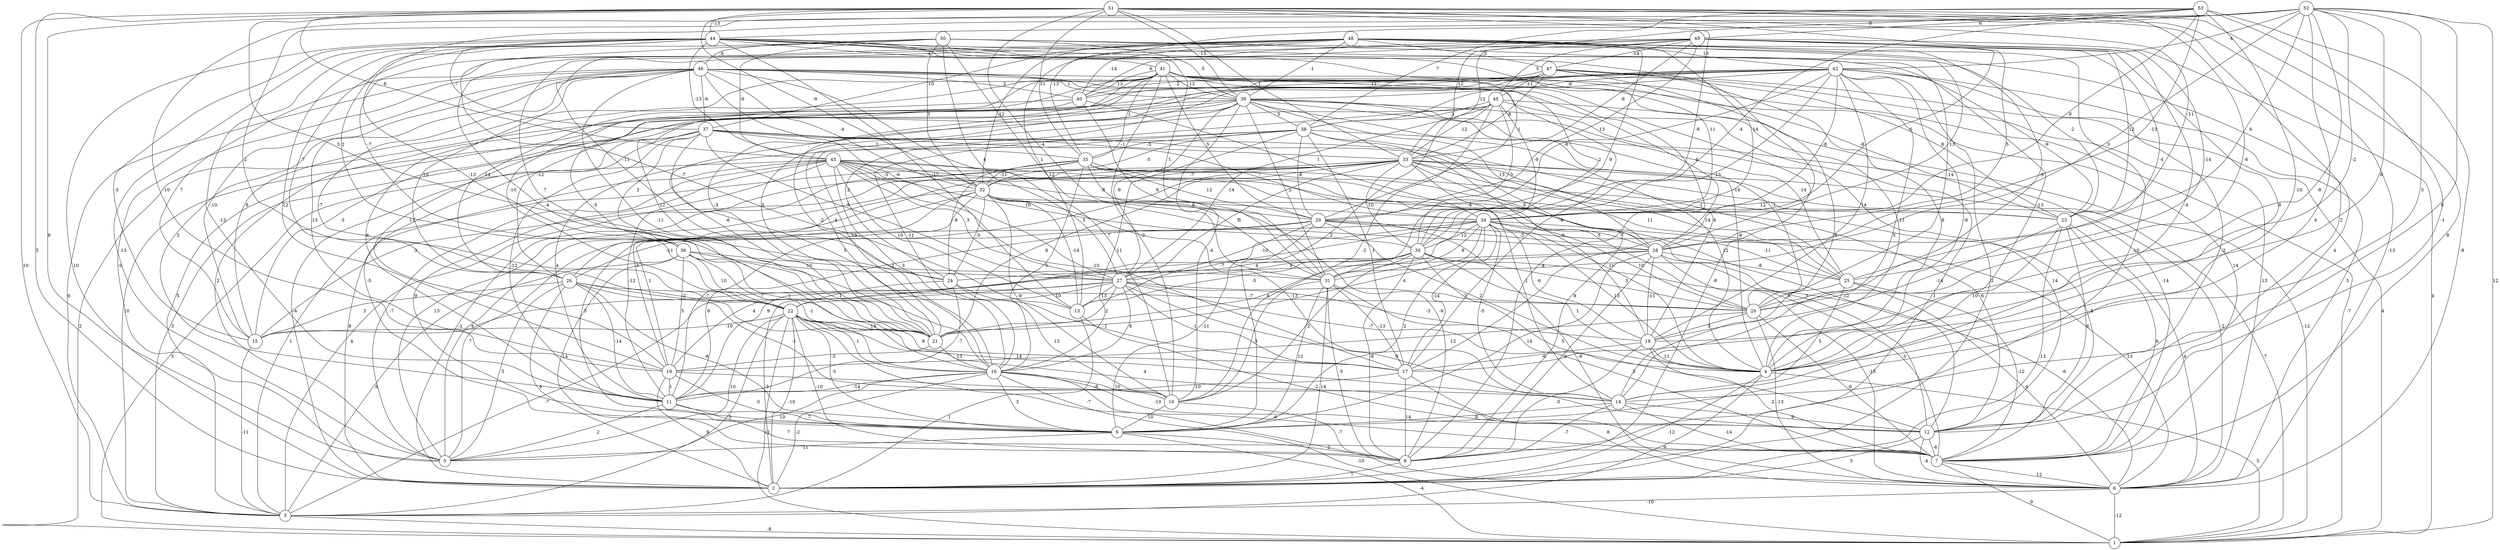 graph { 
	 fontname="Helvetica,Arial,sans-serif" 
	 node [shape = circle]; 
	 53 -- 4 [label = "-10"];
	 53 -- 6 [label = "-8"];
	 53 -- 12 [label = "-1"];
	 53 -- 19 [label = "-10"];
	 53 -- 28 [label = "-13"];
	 53 -- 30 [label = "-4"];
	 53 -- 33 [label = "12"];
	 53 -- 34 [label = "9"];
	 53 -- 38 [label = "7"];
	 53 -- 49 [label = "6"];
	 52 -- 1 [label = "12"];
	 52 -- 4 [label = "5"];
	 52 -- 9 [label = "4"];
	 52 -- 14 [label = "8"];
	 52 -- 17 [label = "-8"];
	 52 -- 18 [label = "6"];
	 52 -- 20 [label = "-2"];
	 52 -- 21 [label = "-13"];
	 52 -- 22 [label = "2"];
	 52 -- 28 [label = "6"];
	 52 -- 31 [label = "3"];
	 52 -- 35 [label = "-13"];
	 52 -- 42 [label = "-4"];
	 52 -- 44 [label = "8"];
	 51 -- 2 [label = "3"];
	 51 -- 3 [label = "10"];
	 51 -- 5 [label = "9"];
	 51 -- 6 [label = "-13"];
	 51 -- 7 [label = "8"];
	 51 -- 12 [label = "2"];
	 51 -- 14 [label = "-4"];
	 51 -- 20 [label = "-6"];
	 51 -- 23 [label = "-11"];
	 51 -- 24 [label = "5"];
	 51 -- 30 [label = "-8"];
	 51 -- 31 [label = "-4"];
	 51 -- 32 [label = "-9"];
	 51 -- 33 [label = "1"];
	 51 -- 35 [label = "11"];
	 51 -- 39 [label = "-13"];
	 51 -- 43 [label = "8"];
	 51 -- 44 [label = "-13"];
	 50 -- 7 [label = "4"];
	 50 -- 13 [label = "-7"];
	 50 -- 20 [label = "-14"];
	 50 -- 27 [label = "4"];
	 50 -- 31 [label = "1"];
	 50 -- 32 [label = "3"];
	 50 -- 36 [label = "2"];
	 50 -- 39 [label = "-5"];
	 50 -- 43 [label = "-8"];
	 50 -- 46 [label = "6"];
	 49 -- 1 [label = "4"];
	 49 -- 4 [label = "8"];
	 49 -- 9 [label = "2"];
	 49 -- 21 [label = "7"];
	 49 -- 23 [label = "12"];
	 49 -- 24 [label = "-11"];
	 49 -- 25 [label = "-14"];
	 49 -- 28 [label = "5"];
	 49 -- 29 [label = "13"];
	 49 -- 33 [label = "-8"];
	 49 -- 34 [label = "6"];
	 49 -- 40 [label = "6"];
	 49 -- 45 [label = "5"];
	 49 -- 47 [label = "-14"];
	 48 -- 8 [label = "-10"];
	 48 -- 13 [label = "12"];
	 48 -- 15 [label = "7"];
	 48 -- 16 [label = "-4"];
	 48 -- 20 [label = "-9"];
	 48 -- 25 [label = "-4"];
	 48 -- 28 [label = "13"];
	 48 -- 31 [label = "9"];
	 48 -- 32 [label = "-12"];
	 48 -- 34 [label = "14"];
	 48 -- 36 [label = "-7"];
	 48 -- 37 [label = "10"];
	 48 -- 39 [label = "-1"];
	 48 -- 40 [label = "-14"];
	 48 -- 42 [label = "13"];
	 48 -- 47 [label = "-3"];
	 47 -- 1 [label = "4"];
	 47 -- 4 [label = "8"];
	 47 -- 6 [label = "13"];
	 47 -- 14 [label = "4"];
	 47 -- 15 [label = "8"];
	 47 -- 21 [label = "-3"];
	 47 -- 23 [label = "8"];
	 47 -- 26 [label = "-12"];
	 47 -- 33 [label = "-8"];
	 47 -- 40 [label = "-2"];
	 47 -- 45 [label = "-11"];
	 46 -- 3 [label = "6"];
	 46 -- 5 [label = "-9"];
	 46 -- 7 [label = "14"];
	 46 -- 10 [label = "7"];
	 46 -- 11 [label = "3"];
	 46 -- 15 [label = "-10"];
	 46 -- 16 [label = "-11"];
	 46 -- 17 [label = "-4"];
	 46 -- 19 [label = "13"];
	 46 -- 21 [label = "-7"];
	 46 -- 26 [label = "10"];
	 46 -- 27 [label = "-6"];
	 46 -- 28 [label = "-6"];
	 46 -- 32 [label = "-4"];
	 46 -- 37 [label = "-6"];
	 46 -- 39 [label = "1"];
	 46 -- 40 [label = "-2"];
	 45 -- 1 [label = "-12"];
	 45 -- 2 [label = "1"];
	 45 -- 10 [label = "-2"];
	 45 -- 16 [label = "-11"];
	 45 -- 21 [label = "-4"];
	 45 -- 27 [label = "14"];
	 45 -- 30 [label = "-3"];
	 45 -- 33 [label = "12"];
	 45 -- 34 [label = "-9"];
	 45 -- 38 [label = "-3"];
	 44 -- 2 [label = "10"];
	 44 -- 4 [label = "-13"];
	 44 -- 5 [label = "-13"];
	 44 -- 11 [label = "-13"];
	 44 -- 13 [label = "-12"];
	 44 -- 15 [label = "-3"];
	 44 -- 17 [label = "12"];
	 44 -- 19 [label = "12"];
	 44 -- 23 [label = "-2"];
	 44 -- 26 [label = "7"];
	 44 -- 29 [label = "-1"];
	 44 -- 31 [label = "1"];
	 44 -- 34 [label = "11"];
	 44 -- 37 [label = "-7"];
	 44 -- 41 [label = "-4"];
	 44 -- 43 [label = "-13"];
	 43 -- 1 [label = "3"];
	 43 -- 2 [label = "8"];
	 43 -- 4 [label = "11"];
	 43 -- 5 [label = "-7"];
	 43 -- 9 [label = "9"];
	 43 -- 11 [label = "-12"];
	 43 -- 12 [label = "3"];
	 43 -- 13 [label = "10"];
	 43 -- 16 [label = "3"];
	 43 -- 17 [label = "-10"];
	 43 -- 20 [label = "5"];
	 43 -- 27 [label = "3"];
	 43 -- 30 [label = "10"];
	 43 -- 32 [label = "-5"];
	 43 -- 34 [label = "-8"];
	 42 -- 2 [label = "2"];
	 42 -- 3 [label = "5"];
	 42 -- 4 [label = "-6"];
	 42 -- 6 [label = "5"];
	 42 -- 12 [label = "-2"];
	 42 -- 14 [label = "5"];
	 42 -- 18 [label = "14"];
	 42 -- 19 [label = "11"];
	 42 -- 21 [label = "3"];
	 42 -- 23 [label = "-9"];
	 42 -- 29 [label = "-6"];
	 42 -- 31 [label = "13"];
	 42 -- 34 [label = "-8"];
	 42 -- 38 [label = "12"];
	 42 -- 39 [label = "-6"];
	 42 -- 40 [label = "11"];
	 41 -- 1 [label = "-7"];
	 41 -- 2 [label = "-8"];
	 41 -- 4 [label = "11"];
	 41 -- 8 [label = "-4"];
	 41 -- 10 [label = "-2"];
	 41 -- 11 [label = "6"];
	 41 -- 16 [label = "-2"];
	 41 -- 21 [label = "12"];
	 41 -- 22 [label = "-10"];
	 41 -- 23 [label = "-8"];
	 41 -- 26 [label = "14"];
	 41 -- 29 [label = "5"];
	 41 -- 30 [label = "2"];
	 41 -- 35 [label = "1"];
	 41 -- 39 [label = "13"];
	 41 -- 40 [label = "13"];
	 40 -- 5 [label = "2"];
	 40 -- 22 [label = "-5"];
	 40 -- 31 [label = "6"];
	 40 -- 34 [label = "1"];
	 39 -- 1 [label = "2"];
	 39 -- 3 [label = "10"];
	 39 -- 4 [label = "-8"];
	 39 -- 7 [label = "-14"];
	 39 -- 10 [label = "-4"];
	 39 -- 15 [label = "-3"];
	 39 -- 18 [label = "6"];
	 39 -- 20 [label = "-1"];
	 39 -- 21 [label = "-6"];
	 39 -- 24 [label = "2"];
	 39 -- 25 [label = "-14"];
	 39 -- 27 [label = "-9"];
	 39 -- 28 [label = "13"];
	 39 -- 31 [label = "2"];
	 39 -- 38 [label = "5"];
	 38 -- 8 [label = "8"];
	 38 -- 11 [label = "4"];
	 38 -- 12 [label = "14"];
	 38 -- 16 [label = "11"];
	 38 -- 17 [label = "1"];
	 38 -- 18 [label = "-6"];
	 38 -- 21 [label = "-13"];
	 38 -- 29 [label = "-8"];
	 38 -- 32 [label = "-5"];
	 38 -- 35 [label = "-5"];
	 37 -- 2 [label = "-4"];
	 37 -- 3 [label = "3"];
	 37 -- 4 [label = "12"];
	 37 -- 9 [label = "-5"];
	 37 -- 11 [label = "-12"];
	 37 -- 16 [label = "5"];
	 37 -- 25 [label = "-1"];
	 37 -- 27 [label = "5"];
	 37 -- 33 [label = "-1"];
	 37 -- 34 [label = "7"];
	 37 -- 35 [label = "2"];
	 37 -- 36 [label = "2"];
	 36 -- 3 [label = "8"];
	 36 -- 8 [label = "14"];
	 36 -- 16 [label = "-1"];
	 36 -- 19 [label = "5"];
	 36 -- 21 [label = "1"];
	 36 -- 22 [label = "10"];
	 36 -- 27 [label = "-10"];
	 36 -- 31 [label = "-1"];
	 35 -- 2 [label = "-2"];
	 35 -- 3 [label = "1"];
	 35 -- 7 [label = "-5"];
	 35 -- 8 [label = "-9"];
	 35 -- 12 [label = "-12"];
	 35 -- 16 [label = "5"];
	 35 -- 24 [label = "-8"];
	 35 -- 25 [label = "11"];
	 35 -- 29 [label = "12"];
	 35 -- 32 [label = "-11"];
	 34 -- 4 [label = "13"];
	 34 -- 5 [label = "7"];
	 34 -- 6 [label = "13"];
	 34 -- 9 [label = "2"];
	 34 -- 11 [label = "9"];
	 34 -- 13 [label = "-7"];
	 34 -- 14 [label = "-5"];
	 34 -- 17 [label = "-14"];
	 34 -- 18 [label = "-6"];
	 34 -- 20 [label = "10"];
	 34 -- 21 [label = "4"];
	 34 -- 28 [label = "-7"];
	 34 -- 30 [label = "12"];
	 34 -- 31 [label = "8"];
	 33 -- 1 [label = "7"];
	 33 -- 3 [label = "4"];
	 33 -- 5 [label = "13"];
	 33 -- 6 [label = "-2"];
	 33 -- 12 [label = "6"];
	 33 -- 14 [label = "-1"];
	 33 -- 15 [label = "3"];
	 33 -- 19 [label = "3"];
	 33 -- 21 [label = "8"];
	 33 -- 23 [label = "-14"];
	 33 -- 25 [label = "14"];
	 33 -- 26 [label = "5"];
	 33 -- 27 [label = "-5"];
	 33 -- 28 [label = "8"];
	 33 -- 30 [label = "10"];
	 33 -- 32 [label = "-7"];
	 32 -- 5 [label = "6"];
	 32 -- 9 [label = "3"];
	 32 -- 10 [label = "-9"];
	 32 -- 11 [label = "-7"];
	 32 -- 13 [label = "-14"];
	 32 -- 14 [label = "-13"];
	 32 -- 19 [label = "1"];
	 32 -- 23 [label = "-4"];
	 32 -- 24 [label = "-5"];
	 32 -- 28 [label = "7"];
	 32 -- 29 [label = "9"];
	 31 -- 2 [label = "14"];
	 31 -- 7 [label = "5"];
	 31 -- 8 [label = "-5"];
	 31 -- 9 [label = "12"];
	 31 -- 10 [label = "-3"];
	 31 -- 17 [label = "-13"];
	 30 -- 4 [label = "1"];
	 30 -- 6 [label = "-6"];
	 30 -- 8 [label = "-8"];
	 30 -- 10 [label = "2"];
	 30 -- 12 [label = "5"];
	 30 -- 13 [label = "-5"];
	 30 -- 19 [label = "4"];
	 30 -- 20 [label = "3"];
	 30 -- 21 [label = "6"];
	 30 -- 27 [label = "9"];
	 29 -- 4 [label = "2"];
	 29 -- 6 [label = "-8"];
	 29 -- 9 [label = "-11"];
	 29 -- 11 [label = "6"];
	 29 -- 25 [label = "-11"];
	 29 -- 26 [label = "-11"];
	 29 -- 27 [label = "-10"];
	 29 -- 28 [label = "-3"];
	 28 -- 6 [label = "-13"];
	 28 -- 7 [label = "3"];
	 28 -- 8 [label = "-2"];
	 28 -- 9 [label = "14"];
	 28 -- 15 [label = "-7"];
	 28 -- 18 [label = "-11"];
	 28 -- 24 [label = "4"];
	 28 -- 25 [label = "-8"];
	 27 -- 2 [label = "-3"];
	 27 -- 3 [label = "-7"];
	 27 -- 4 [label = "-7"];
	 27 -- 12 [label = "9"];
	 27 -- 13 [label = "13"];
	 27 -- 16 [label = "8"];
	 27 -- 17 [label = "-1"];
	 27 -- 18 [label = "-3"];
	 27 -- 20 [label = "3"];
	 27 -- 21 [label = "2"];
	 27 -- 22 [label = "10"];
	 26 -- 2 [label = "4"];
	 26 -- 5 [label = "5"];
	 26 -- 9 [label = "-8"];
	 26 -- 10 [label = "-1"];
	 26 -- 11 [label = "-14"];
	 26 -- 15 [label = "3"];
	 26 -- 20 [label = "-7"];
	 26 -- 22 [label = "-2"];
	 25 -- 6 [label = "4"];
	 25 -- 7 [label = "-12"];
	 25 -- 14 [label = "5"];
	 25 -- 20 [label = "4"];
	 24 -- 10 [label = "13"];
	 24 -- 11 [label = "-7"];
	 24 -- 17 [label = "-1"];
	 24 -- 22 [label = "-1"];
	 23 -- 2 [label = "13"];
	 23 -- 4 [label = "10"];
	 23 -- 6 [label = "4"];
	 23 -- 7 [label = "6"];
	 23 -- 12 [label = "6"];
	 23 -- 18 [label = "-14"];
	 22 -- 1 [label = "11"];
	 22 -- 2 [label = "-10"];
	 22 -- 3 [label = "5"];
	 22 -- 5 [label = "10"];
	 22 -- 6 [label = "-7"];
	 22 -- 8 [label = "-10"];
	 22 -- 9 [label = "-5"];
	 22 -- 12 [label = "4"];
	 22 -- 14 [label = "14"];
	 22 -- 15 [label = "-10"];
	 22 -- 16 [label = "1"];
	 22 -- 17 [label = "8"];
	 22 -- 21 [label = "14"];
	 21 -- 16 [label = "13"];
	 21 -- 19 [label = "-3"];
	 20 -- 6 [label = "-13"];
	 20 -- 7 [label = "-6"];
	 20 -- 18 [label = "3"];
	 20 -- 19 [label = "12"];
	 19 -- 2 [label = "9"];
	 19 -- 9 [label = "-5"];
	 19 -- 11 [label = "1"];
	 19 -- 14 [label = "-8"];
	 18 -- 4 [label = "11"];
	 18 -- 7 [label = "-2"];
	 18 -- 8 [label = "-5"];
	 18 -- 17 [label = "-6"];
	 17 -- 6 [label = "8"];
	 17 -- 8 [label = "14"];
	 17 -- 11 [label = "10"];
	 16 -- 1 [label = "-10"];
	 16 -- 2 [label = "-2"];
	 16 -- 5 [label = "10"];
	 16 -- 7 [label = "-6"];
	 16 -- 9 [label = "3"];
	 16 -- 10 [label = "10"];
	 16 -- 11 [label = "-14"];
	 16 -- 12 [label = "-10"];
	 15 -- 3 [label = "-11"];
	 14 -- 7 [label = "-14"];
	 14 -- 8 [label = "-7"];
	 14 -- 9 [label = "8"];
	 14 -- 12 [label = "9"];
	 13 -- 3 [label = "1"];
	 13 -- 7 [label = "-2"];
	 12 -- 2 [label = "5"];
	 12 -- 6 [label = "-4"];
	 12 -- 7 [label = "-6"];
	 11 -- 5 [label = "2"];
	 11 -- 7 [label = "7"];
	 11 -- 9 [label = "7"];
	 10 -- 8 [label = "-7"];
	 10 -- 9 [label = "10"];
	 9 -- 1 [label = "-4"];
	 9 -- 5 [label = "-11"];
	 9 -- 8 [label = "2"];
	 8 -- 2 [label = "7"];
	 7 -- 1 [label = "9"];
	 7 -- 6 [label = "12"];
	 6 -- 1 [label = "-12"];
	 6 -- 3 [label = "-10"];
	 4 -- 1 [label = "3"];
	 4 -- 2 [label = "-12"];
	 4 -- 3 [label = "9"];
	 3 -- 1 [label = "-8"];
	 1;
	 2;
	 3;
	 4;
	 5;
	 6;
	 7;
	 8;
	 9;
	 10;
	 11;
	 12;
	 13;
	 14;
	 15;
	 16;
	 17;
	 18;
	 19;
	 20;
	 21;
	 22;
	 23;
	 24;
	 25;
	 26;
	 27;
	 28;
	 29;
	 30;
	 31;
	 32;
	 33;
	 34;
	 35;
	 36;
	 37;
	 38;
	 39;
	 40;
	 41;
	 42;
	 43;
	 44;
	 45;
	 46;
	 47;
	 48;
	 49;
	 50;
	 51;
	 52;
	 53;
}
